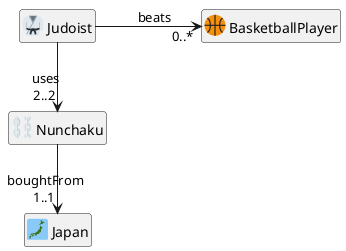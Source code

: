 @startuml
hide empty members
hide circle
left to right direction
skinparam nodesep 50

class "<:martial_arts_uniform:> Judoist" as Judoist
class "<:chains:> Nunchaku" as Nunchaku
class "<:japan:> Japan" as Japan
class "<:basketball:> BasketballPlayer" as BasketballPlayer
Judoist                           -d-> "0..*" BasketballPlayer           : beats
Judoist                           -r-> "2..2" Nunchaku                   : uses
Nunchaku                          -r-> "1..1" Japan                      : boughtFrom
@enduml
